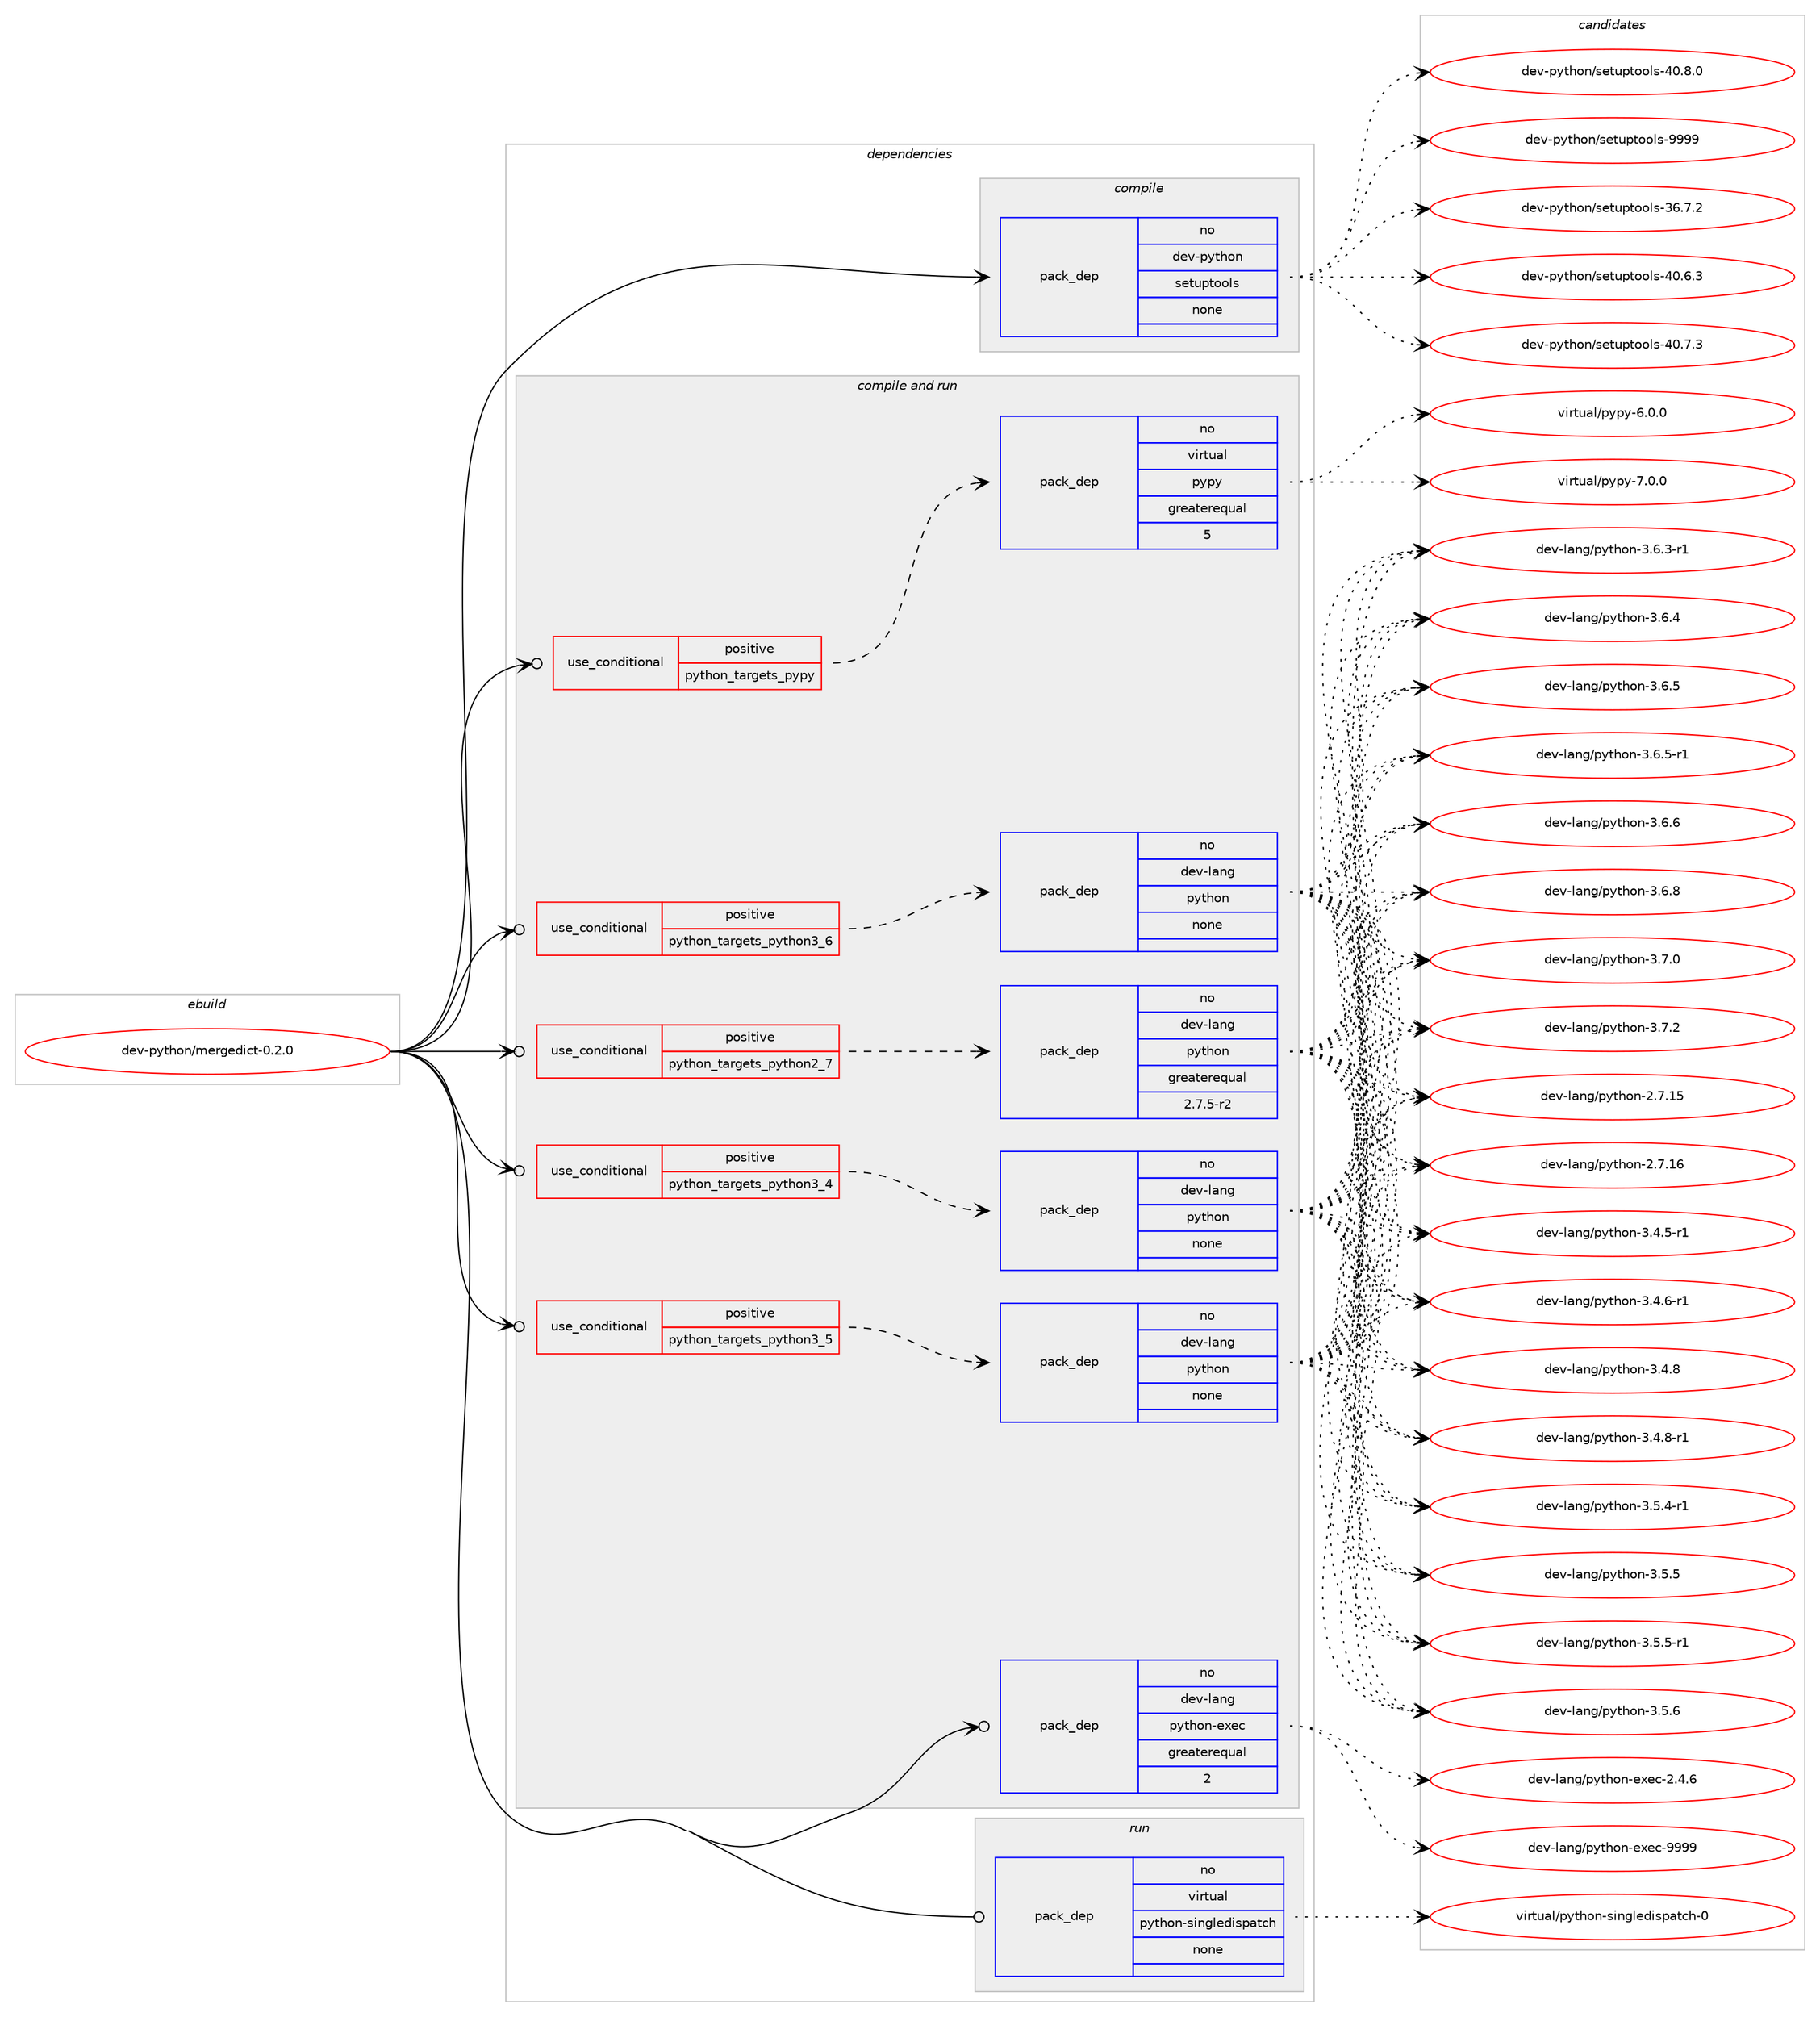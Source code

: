digraph prolog {

# *************
# Graph options
# *************

newrank=true;
concentrate=true;
compound=true;
graph [rankdir=LR,fontname=Helvetica,fontsize=10,ranksep=1.5];#, ranksep=2.5, nodesep=0.2];
edge  [arrowhead=vee];
node  [fontname=Helvetica,fontsize=10];

# **********
# The ebuild
# **********

subgraph cluster_leftcol {
color=gray;
rank=same;
label=<<i>ebuild</i>>;
id [label="dev-python/mergedict-0.2.0", color=red, width=4, href="../dev-python/mergedict-0.2.0.svg"];
}

# ****************
# The dependencies
# ****************

subgraph cluster_midcol {
color=gray;
label=<<i>dependencies</i>>;
subgraph cluster_compile {
fillcolor="#eeeeee";
style=filled;
label=<<i>compile</i>>;
subgraph pack1017950 {
dependency1418633 [label=<<TABLE BORDER="0" CELLBORDER="1" CELLSPACING="0" CELLPADDING="4" WIDTH="220"><TR><TD ROWSPAN="6" CELLPADDING="30">pack_dep</TD></TR><TR><TD WIDTH="110">no</TD></TR><TR><TD>dev-python</TD></TR><TR><TD>setuptools</TD></TR><TR><TD>none</TD></TR><TR><TD></TD></TR></TABLE>>, shape=none, color=blue];
}
id:e -> dependency1418633:w [weight=20,style="solid",arrowhead="vee"];
}
subgraph cluster_compileandrun {
fillcolor="#eeeeee";
style=filled;
label=<<i>compile and run</i>>;
subgraph cond377409 {
dependency1418634 [label=<<TABLE BORDER="0" CELLBORDER="1" CELLSPACING="0" CELLPADDING="4"><TR><TD ROWSPAN="3" CELLPADDING="10">use_conditional</TD></TR><TR><TD>positive</TD></TR><TR><TD>python_targets_pypy</TD></TR></TABLE>>, shape=none, color=red];
subgraph pack1017951 {
dependency1418635 [label=<<TABLE BORDER="0" CELLBORDER="1" CELLSPACING="0" CELLPADDING="4" WIDTH="220"><TR><TD ROWSPAN="6" CELLPADDING="30">pack_dep</TD></TR><TR><TD WIDTH="110">no</TD></TR><TR><TD>virtual</TD></TR><TR><TD>pypy</TD></TR><TR><TD>greaterequal</TD></TR><TR><TD>5</TD></TR></TABLE>>, shape=none, color=blue];
}
dependency1418634:e -> dependency1418635:w [weight=20,style="dashed",arrowhead="vee"];
}
id:e -> dependency1418634:w [weight=20,style="solid",arrowhead="odotvee"];
subgraph cond377410 {
dependency1418636 [label=<<TABLE BORDER="0" CELLBORDER="1" CELLSPACING="0" CELLPADDING="4"><TR><TD ROWSPAN="3" CELLPADDING="10">use_conditional</TD></TR><TR><TD>positive</TD></TR><TR><TD>python_targets_python2_7</TD></TR></TABLE>>, shape=none, color=red];
subgraph pack1017952 {
dependency1418637 [label=<<TABLE BORDER="0" CELLBORDER="1" CELLSPACING="0" CELLPADDING="4" WIDTH="220"><TR><TD ROWSPAN="6" CELLPADDING="30">pack_dep</TD></TR><TR><TD WIDTH="110">no</TD></TR><TR><TD>dev-lang</TD></TR><TR><TD>python</TD></TR><TR><TD>greaterequal</TD></TR><TR><TD>2.7.5-r2</TD></TR></TABLE>>, shape=none, color=blue];
}
dependency1418636:e -> dependency1418637:w [weight=20,style="dashed",arrowhead="vee"];
}
id:e -> dependency1418636:w [weight=20,style="solid",arrowhead="odotvee"];
subgraph cond377411 {
dependency1418638 [label=<<TABLE BORDER="0" CELLBORDER="1" CELLSPACING="0" CELLPADDING="4"><TR><TD ROWSPAN="3" CELLPADDING="10">use_conditional</TD></TR><TR><TD>positive</TD></TR><TR><TD>python_targets_python3_4</TD></TR></TABLE>>, shape=none, color=red];
subgraph pack1017953 {
dependency1418639 [label=<<TABLE BORDER="0" CELLBORDER="1" CELLSPACING="0" CELLPADDING="4" WIDTH="220"><TR><TD ROWSPAN="6" CELLPADDING="30">pack_dep</TD></TR><TR><TD WIDTH="110">no</TD></TR><TR><TD>dev-lang</TD></TR><TR><TD>python</TD></TR><TR><TD>none</TD></TR><TR><TD></TD></TR></TABLE>>, shape=none, color=blue];
}
dependency1418638:e -> dependency1418639:w [weight=20,style="dashed",arrowhead="vee"];
}
id:e -> dependency1418638:w [weight=20,style="solid",arrowhead="odotvee"];
subgraph cond377412 {
dependency1418640 [label=<<TABLE BORDER="0" CELLBORDER="1" CELLSPACING="0" CELLPADDING="4"><TR><TD ROWSPAN="3" CELLPADDING="10">use_conditional</TD></TR><TR><TD>positive</TD></TR><TR><TD>python_targets_python3_5</TD></TR></TABLE>>, shape=none, color=red];
subgraph pack1017954 {
dependency1418641 [label=<<TABLE BORDER="0" CELLBORDER="1" CELLSPACING="0" CELLPADDING="4" WIDTH="220"><TR><TD ROWSPAN="6" CELLPADDING="30">pack_dep</TD></TR><TR><TD WIDTH="110">no</TD></TR><TR><TD>dev-lang</TD></TR><TR><TD>python</TD></TR><TR><TD>none</TD></TR><TR><TD></TD></TR></TABLE>>, shape=none, color=blue];
}
dependency1418640:e -> dependency1418641:w [weight=20,style="dashed",arrowhead="vee"];
}
id:e -> dependency1418640:w [weight=20,style="solid",arrowhead="odotvee"];
subgraph cond377413 {
dependency1418642 [label=<<TABLE BORDER="0" CELLBORDER="1" CELLSPACING="0" CELLPADDING="4"><TR><TD ROWSPAN="3" CELLPADDING="10">use_conditional</TD></TR><TR><TD>positive</TD></TR><TR><TD>python_targets_python3_6</TD></TR></TABLE>>, shape=none, color=red];
subgraph pack1017955 {
dependency1418643 [label=<<TABLE BORDER="0" CELLBORDER="1" CELLSPACING="0" CELLPADDING="4" WIDTH="220"><TR><TD ROWSPAN="6" CELLPADDING="30">pack_dep</TD></TR><TR><TD WIDTH="110">no</TD></TR><TR><TD>dev-lang</TD></TR><TR><TD>python</TD></TR><TR><TD>none</TD></TR><TR><TD></TD></TR></TABLE>>, shape=none, color=blue];
}
dependency1418642:e -> dependency1418643:w [weight=20,style="dashed",arrowhead="vee"];
}
id:e -> dependency1418642:w [weight=20,style="solid",arrowhead="odotvee"];
subgraph pack1017956 {
dependency1418644 [label=<<TABLE BORDER="0" CELLBORDER="1" CELLSPACING="0" CELLPADDING="4" WIDTH="220"><TR><TD ROWSPAN="6" CELLPADDING="30">pack_dep</TD></TR><TR><TD WIDTH="110">no</TD></TR><TR><TD>dev-lang</TD></TR><TR><TD>python-exec</TD></TR><TR><TD>greaterequal</TD></TR><TR><TD>2</TD></TR></TABLE>>, shape=none, color=blue];
}
id:e -> dependency1418644:w [weight=20,style="solid",arrowhead="odotvee"];
}
subgraph cluster_run {
fillcolor="#eeeeee";
style=filled;
label=<<i>run</i>>;
subgraph pack1017957 {
dependency1418645 [label=<<TABLE BORDER="0" CELLBORDER="1" CELLSPACING="0" CELLPADDING="4" WIDTH="220"><TR><TD ROWSPAN="6" CELLPADDING="30">pack_dep</TD></TR><TR><TD WIDTH="110">no</TD></TR><TR><TD>virtual</TD></TR><TR><TD>python-singledispatch</TD></TR><TR><TD>none</TD></TR><TR><TD></TD></TR></TABLE>>, shape=none, color=blue];
}
id:e -> dependency1418645:w [weight=20,style="solid",arrowhead="odot"];
}
}

# **************
# The candidates
# **************

subgraph cluster_choices {
rank=same;
color=gray;
label=<<i>candidates</i>>;

subgraph choice1017950 {
color=black;
nodesep=1;
choice100101118451121211161041111104711510111611711211611111110811545515446554650 [label="dev-python/setuptools-36.7.2", color=red, width=4,href="../dev-python/setuptools-36.7.2.svg"];
choice100101118451121211161041111104711510111611711211611111110811545524846544651 [label="dev-python/setuptools-40.6.3", color=red, width=4,href="../dev-python/setuptools-40.6.3.svg"];
choice100101118451121211161041111104711510111611711211611111110811545524846554651 [label="dev-python/setuptools-40.7.3", color=red, width=4,href="../dev-python/setuptools-40.7.3.svg"];
choice100101118451121211161041111104711510111611711211611111110811545524846564648 [label="dev-python/setuptools-40.8.0", color=red, width=4,href="../dev-python/setuptools-40.8.0.svg"];
choice10010111845112121116104111110471151011161171121161111111081154557575757 [label="dev-python/setuptools-9999", color=red, width=4,href="../dev-python/setuptools-9999.svg"];
dependency1418633:e -> choice100101118451121211161041111104711510111611711211611111110811545515446554650:w [style=dotted,weight="100"];
dependency1418633:e -> choice100101118451121211161041111104711510111611711211611111110811545524846544651:w [style=dotted,weight="100"];
dependency1418633:e -> choice100101118451121211161041111104711510111611711211611111110811545524846554651:w [style=dotted,weight="100"];
dependency1418633:e -> choice100101118451121211161041111104711510111611711211611111110811545524846564648:w [style=dotted,weight="100"];
dependency1418633:e -> choice10010111845112121116104111110471151011161171121161111111081154557575757:w [style=dotted,weight="100"];
}
subgraph choice1017951 {
color=black;
nodesep=1;
choice1181051141161179710847112121112121455446484648 [label="virtual/pypy-6.0.0", color=red, width=4,href="../virtual/pypy-6.0.0.svg"];
choice1181051141161179710847112121112121455546484648 [label="virtual/pypy-7.0.0", color=red, width=4,href="../virtual/pypy-7.0.0.svg"];
dependency1418635:e -> choice1181051141161179710847112121112121455446484648:w [style=dotted,weight="100"];
dependency1418635:e -> choice1181051141161179710847112121112121455546484648:w [style=dotted,weight="100"];
}
subgraph choice1017952 {
color=black;
nodesep=1;
choice10010111845108971101034711212111610411111045504655464953 [label="dev-lang/python-2.7.15", color=red, width=4,href="../dev-lang/python-2.7.15.svg"];
choice10010111845108971101034711212111610411111045504655464954 [label="dev-lang/python-2.7.16", color=red, width=4,href="../dev-lang/python-2.7.16.svg"];
choice1001011184510897110103471121211161041111104551465246534511449 [label="dev-lang/python-3.4.5-r1", color=red, width=4,href="../dev-lang/python-3.4.5-r1.svg"];
choice1001011184510897110103471121211161041111104551465246544511449 [label="dev-lang/python-3.4.6-r1", color=red, width=4,href="../dev-lang/python-3.4.6-r1.svg"];
choice100101118451089711010347112121116104111110455146524656 [label="dev-lang/python-3.4.8", color=red, width=4,href="../dev-lang/python-3.4.8.svg"];
choice1001011184510897110103471121211161041111104551465246564511449 [label="dev-lang/python-3.4.8-r1", color=red, width=4,href="../dev-lang/python-3.4.8-r1.svg"];
choice1001011184510897110103471121211161041111104551465346524511449 [label="dev-lang/python-3.5.4-r1", color=red, width=4,href="../dev-lang/python-3.5.4-r1.svg"];
choice100101118451089711010347112121116104111110455146534653 [label="dev-lang/python-3.5.5", color=red, width=4,href="../dev-lang/python-3.5.5.svg"];
choice1001011184510897110103471121211161041111104551465346534511449 [label="dev-lang/python-3.5.5-r1", color=red, width=4,href="../dev-lang/python-3.5.5-r1.svg"];
choice100101118451089711010347112121116104111110455146534654 [label="dev-lang/python-3.5.6", color=red, width=4,href="../dev-lang/python-3.5.6.svg"];
choice1001011184510897110103471121211161041111104551465446514511449 [label="dev-lang/python-3.6.3-r1", color=red, width=4,href="../dev-lang/python-3.6.3-r1.svg"];
choice100101118451089711010347112121116104111110455146544652 [label="dev-lang/python-3.6.4", color=red, width=4,href="../dev-lang/python-3.6.4.svg"];
choice100101118451089711010347112121116104111110455146544653 [label="dev-lang/python-3.6.5", color=red, width=4,href="../dev-lang/python-3.6.5.svg"];
choice1001011184510897110103471121211161041111104551465446534511449 [label="dev-lang/python-3.6.5-r1", color=red, width=4,href="../dev-lang/python-3.6.5-r1.svg"];
choice100101118451089711010347112121116104111110455146544654 [label="dev-lang/python-3.6.6", color=red, width=4,href="../dev-lang/python-3.6.6.svg"];
choice100101118451089711010347112121116104111110455146544656 [label="dev-lang/python-3.6.8", color=red, width=4,href="../dev-lang/python-3.6.8.svg"];
choice100101118451089711010347112121116104111110455146554648 [label="dev-lang/python-3.7.0", color=red, width=4,href="../dev-lang/python-3.7.0.svg"];
choice100101118451089711010347112121116104111110455146554650 [label="dev-lang/python-3.7.2", color=red, width=4,href="../dev-lang/python-3.7.2.svg"];
dependency1418637:e -> choice10010111845108971101034711212111610411111045504655464953:w [style=dotted,weight="100"];
dependency1418637:e -> choice10010111845108971101034711212111610411111045504655464954:w [style=dotted,weight="100"];
dependency1418637:e -> choice1001011184510897110103471121211161041111104551465246534511449:w [style=dotted,weight="100"];
dependency1418637:e -> choice1001011184510897110103471121211161041111104551465246544511449:w [style=dotted,weight="100"];
dependency1418637:e -> choice100101118451089711010347112121116104111110455146524656:w [style=dotted,weight="100"];
dependency1418637:e -> choice1001011184510897110103471121211161041111104551465246564511449:w [style=dotted,weight="100"];
dependency1418637:e -> choice1001011184510897110103471121211161041111104551465346524511449:w [style=dotted,weight="100"];
dependency1418637:e -> choice100101118451089711010347112121116104111110455146534653:w [style=dotted,weight="100"];
dependency1418637:e -> choice1001011184510897110103471121211161041111104551465346534511449:w [style=dotted,weight="100"];
dependency1418637:e -> choice100101118451089711010347112121116104111110455146534654:w [style=dotted,weight="100"];
dependency1418637:e -> choice1001011184510897110103471121211161041111104551465446514511449:w [style=dotted,weight="100"];
dependency1418637:e -> choice100101118451089711010347112121116104111110455146544652:w [style=dotted,weight="100"];
dependency1418637:e -> choice100101118451089711010347112121116104111110455146544653:w [style=dotted,weight="100"];
dependency1418637:e -> choice1001011184510897110103471121211161041111104551465446534511449:w [style=dotted,weight="100"];
dependency1418637:e -> choice100101118451089711010347112121116104111110455146544654:w [style=dotted,weight="100"];
dependency1418637:e -> choice100101118451089711010347112121116104111110455146544656:w [style=dotted,weight="100"];
dependency1418637:e -> choice100101118451089711010347112121116104111110455146554648:w [style=dotted,weight="100"];
dependency1418637:e -> choice100101118451089711010347112121116104111110455146554650:w [style=dotted,weight="100"];
}
subgraph choice1017953 {
color=black;
nodesep=1;
choice10010111845108971101034711212111610411111045504655464953 [label="dev-lang/python-2.7.15", color=red, width=4,href="../dev-lang/python-2.7.15.svg"];
choice10010111845108971101034711212111610411111045504655464954 [label="dev-lang/python-2.7.16", color=red, width=4,href="../dev-lang/python-2.7.16.svg"];
choice1001011184510897110103471121211161041111104551465246534511449 [label="dev-lang/python-3.4.5-r1", color=red, width=4,href="../dev-lang/python-3.4.5-r1.svg"];
choice1001011184510897110103471121211161041111104551465246544511449 [label="dev-lang/python-3.4.6-r1", color=red, width=4,href="../dev-lang/python-3.4.6-r1.svg"];
choice100101118451089711010347112121116104111110455146524656 [label="dev-lang/python-3.4.8", color=red, width=4,href="../dev-lang/python-3.4.8.svg"];
choice1001011184510897110103471121211161041111104551465246564511449 [label="dev-lang/python-3.4.8-r1", color=red, width=4,href="../dev-lang/python-3.4.8-r1.svg"];
choice1001011184510897110103471121211161041111104551465346524511449 [label="dev-lang/python-3.5.4-r1", color=red, width=4,href="../dev-lang/python-3.5.4-r1.svg"];
choice100101118451089711010347112121116104111110455146534653 [label="dev-lang/python-3.5.5", color=red, width=4,href="../dev-lang/python-3.5.5.svg"];
choice1001011184510897110103471121211161041111104551465346534511449 [label="dev-lang/python-3.5.5-r1", color=red, width=4,href="../dev-lang/python-3.5.5-r1.svg"];
choice100101118451089711010347112121116104111110455146534654 [label="dev-lang/python-3.5.6", color=red, width=4,href="../dev-lang/python-3.5.6.svg"];
choice1001011184510897110103471121211161041111104551465446514511449 [label="dev-lang/python-3.6.3-r1", color=red, width=4,href="../dev-lang/python-3.6.3-r1.svg"];
choice100101118451089711010347112121116104111110455146544652 [label="dev-lang/python-3.6.4", color=red, width=4,href="../dev-lang/python-3.6.4.svg"];
choice100101118451089711010347112121116104111110455146544653 [label="dev-lang/python-3.6.5", color=red, width=4,href="../dev-lang/python-3.6.5.svg"];
choice1001011184510897110103471121211161041111104551465446534511449 [label="dev-lang/python-3.6.5-r1", color=red, width=4,href="../dev-lang/python-3.6.5-r1.svg"];
choice100101118451089711010347112121116104111110455146544654 [label="dev-lang/python-3.6.6", color=red, width=4,href="../dev-lang/python-3.6.6.svg"];
choice100101118451089711010347112121116104111110455146544656 [label="dev-lang/python-3.6.8", color=red, width=4,href="../dev-lang/python-3.6.8.svg"];
choice100101118451089711010347112121116104111110455146554648 [label="dev-lang/python-3.7.0", color=red, width=4,href="../dev-lang/python-3.7.0.svg"];
choice100101118451089711010347112121116104111110455146554650 [label="dev-lang/python-3.7.2", color=red, width=4,href="../dev-lang/python-3.7.2.svg"];
dependency1418639:e -> choice10010111845108971101034711212111610411111045504655464953:w [style=dotted,weight="100"];
dependency1418639:e -> choice10010111845108971101034711212111610411111045504655464954:w [style=dotted,weight="100"];
dependency1418639:e -> choice1001011184510897110103471121211161041111104551465246534511449:w [style=dotted,weight="100"];
dependency1418639:e -> choice1001011184510897110103471121211161041111104551465246544511449:w [style=dotted,weight="100"];
dependency1418639:e -> choice100101118451089711010347112121116104111110455146524656:w [style=dotted,weight="100"];
dependency1418639:e -> choice1001011184510897110103471121211161041111104551465246564511449:w [style=dotted,weight="100"];
dependency1418639:e -> choice1001011184510897110103471121211161041111104551465346524511449:w [style=dotted,weight="100"];
dependency1418639:e -> choice100101118451089711010347112121116104111110455146534653:w [style=dotted,weight="100"];
dependency1418639:e -> choice1001011184510897110103471121211161041111104551465346534511449:w [style=dotted,weight="100"];
dependency1418639:e -> choice100101118451089711010347112121116104111110455146534654:w [style=dotted,weight="100"];
dependency1418639:e -> choice1001011184510897110103471121211161041111104551465446514511449:w [style=dotted,weight="100"];
dependency1418639:e -> choice100101118451089711010347112121116104111110455146544652:w [style=dotted,weight="100"];
dependency1418639:e -> choice100101118451089711010347112121116104111110455146544653:w [style=dotted,weight="100"];
dependency1418639:e -> choice1001011184510897110103471121211161041111104551465446534511449:w [style=dotted,weight="100"];
dependency1418639:e -> choice100101118451089711010347112121116104111110455146544654:w [style=dotted,weight="100"];
dependency1418639:e -> choice100101118451089711010347112121116104111110455146544656:w [style=dotted,weight="100"];
dependency1418639:e -> choice100101118451089711010347112121116104111110455146554648:w [style=dotted,weight="100"];
dependency1418639:e -> choice100101118451089711010347112121116104111110455146554650:w [style=dotted,weight="100"];
}
subgraph choice1017954 {
color=black;
nodesep=1;
choice10010111845108971101034711212111610411111045504655464953 [label="dev-lang/python-2.7.15", color=red, width=4,href="../dev-lang/python-2.7.15.svg"];
choice10010111845108971101034711212111610411111045504655464954 [label="dev-lang/python-2.7.16", color=red, width=4,href="../dev-lang/python-2.7.16.svg"];
choice1001011184510897110103471121211161041111104551465246534511449 [label="dev-lang/python-3.4.5-r1", color=red, width=4,href="../dev-lang/python-3.4.5-r1.svg"];
choice1001011184510897110103471121211161041111104551465246544511449 [label="dev-lang/python-3.4.6-r1", color=red, width=4,href="../dev-lang/python-3.4.6-r1.svg"];
choice100101118451089711010347112121116104111110455146524656 [label="dev-lang/python-3.4.8", color=red, width=4,href="../dev-lang/python-3.4.8.svg"];
choice1001011184510897110103471121211161041111104551465246564511449 [label="dev-lang/python-3.4.8-r1", color=red, width=4,href="../dev-lang/python-3.4.8-r1.svg"];
choice1001011184510897110103471121211161041111104551465346524511449 [label="dev-lang/python-3.5.4-r1", color=red, width=4,href="../dev-lang/python-3.5.4-r1.svg"];
choice100101118451089711010347112121116104111110455146534653 [label="dev-lang/python-3.5.5", color=red, width=4,href="../dev-lang/python-3.5.5.svg"];
choice1001011184510897110103471121211161041111104551465346534511449 [label="dev-lang/python-3.5.5-r1", color=red, width=4,href="../dev-lang/python-3.5.5-r1.svg"];
choice100101118451089711010347112121116104111110455146534654 [label="dev-lang/python-3.5.6", color=red, width=4,href="../dev-lang/python-3.5.6.svg"];
choice1001011184510897110103471121211161041111104551465446514511449 [label="dev-lang/python-3.6.3-r1", color=red, width=4,href="../dev-lang/python-3.6.3-r1.svg"];
choice100101118451089711010347112121116104111110455146544652 [label="dev-lang/python-3.6.4", color=red, width=4,href="../dev-lang/python-3.6.4.svg"];
choice100101118451089711010347112121116104111110455146544653 [label="dev-lang/python-3.6.5", color=red, width=4,href="../dev-lang/python-3.6.5.svg"];
choice1001011184510897110103471121211161041111104551465446534511449 [label="dev-lang/python-3.6.5-r1", color=red, width=4,href="../dev-lang/python-3.6.5-r1.svg"];
choice100101118451089711010347112121116104111110455146544654 [label="dev-lang/python-3.6.6", color=red, width=4,href="../dev-lang/python-3.6.6.svg"];
choice100101118451089711010347112121116104111110455146544656 [label="dev-lang/python-3.6.8", color=red, width=4,href="../dev-lang/python-3.6.8.svg"];
choice100101118451089711010347112121116104111110455146554648 [label="dev-lang/python-3.7.0", color=red, width=4,href="../dev-lang/python-3.7.0.svg"];
choice100101118451089711010347112121116104111110455146554650 [label="dev-lang/python-3.7.2", color=red, width=4,href="../dev-lang/python-3.7.2.svg"];
dependency1418641:e -> choice10010111845108971101034711212111610411111045504655464953:w [style=dotted,weight="100"];
dependency1418641:e -> choice10010111845108971101034711212111610411111045504655464954:w [style=dotted,weight="100"];
dependency1418641:e -> choice1001011184510897110103471121211161041111104551465246534511449:w [style=dotted,weight="100"];
dependency1418641:e -> choice1001011184510897110103471121211161041111104551465246544511449:w [style=dotted,weight="100"];
dependency1418641:e -> choice100101118451089711010347112121116104111110455146524656:w [style=dotted,weight="100"];
dependency1418641:e -> choice1001011184510897110103471121211161041111104551465246564511449:w [style=dotted,weight="100"];
dependency1418641:e -> choice1001011184510897110103471121211161041111104551465346524511449:w [style=dotted,weight="100"];
dependency1418641:e -> choice100101118451089711010347112121116104111110455146534653:w [style=dotted,weight="100"];
dependency1418641:e -> choice1001011184510897110103471121211161041111104551465346534511449:w [style=dotted,weight="100"];
dependency1418641:e -> choice100101118451089711010347112121116104111110455146534654:w [style=dotted,weight="100"];
dependency1418641:e -> choice1001011184510897110103471121211161041111104551465446514511449:w [style=dotted,weight="100"];
dependency1418641:e -> choice100101118451089711010347112121116104111110455146544652:w [style=dotted,weight="100"];
dependency1418641:e -> choice100101118451089711010347112121116104111110455146544653:w [style=dotted,weight="100"];
dependency1418641:e -> choice1001011184510897110103471121211161041111104551465446534511449:w [style=dotted,weight="100"];
dependency1418641:e -> choice100101118451089711010347112121116104111110455146544654:w [style=dotted,weight="100"];
dependency1418641:e -> choice100101118451089711010347112121116104111110455146544656:w [style=dotted,weight="100"];
dependency1418641:e -> choice100101118451089711010347112121116104111110455146554648:w [style=dotted,weight="100"];
dependency1418641:e -> choice100101118451089711010347112121116104111110455146554650:w [style=dotted,weight="100"];
}
subgraph choice1017955 {
color=black;
nodesep=1;
choice10010111845108971101034711212111610411111045504655464953 [label="dev-lang/python-2.7.15", color=red, width=4,href="../dev-lang/python-2.7.15.svg"];
choice10010111845108971101034711212111610411111045504655464954 [label="dev-lang/python-2.7.16", color=red, width=4,href="../dev-lang/python-2.7.16.svg"];
choice1001011184510897110103471121211161041111104551465246534511449 [label="dev-lang/python-3.4.5-r1", color=red, width=4,href="../dev-lang/python-3.4.5-r1.svg"];
choice1001011184510897110103471121211161041111104551465246544511449 [label="dev-lang/python-3.4.6-r1", color=red, width=4,href="../dev-lang/python-3.4.6-r1.svg"];
choice100101118451089711010347112121116104111110455146524656 [label="dev-lang/python-3.4.8", color=red, width=4,href="../dev-lang/python-3.4.8.svg"];
choice1001011184510897110103471121211161041111104551465246564511449 [label="dev-lang/python-3.4.8-r1", color=red, width=4,href="../dev-lang/python-3.4.8-r1.svg"];
choice1001011184510897110103471121211161041111104551465346524511449 [label="dev-lang/python-3.5.4-r1", color=red, width=4,href="../dev-lang/python-3.5.4-r1.svg"];
choice100101118451089711010347112121116104111110455146534653 [label="dev-lang/python-3.5.5", color=red, width=4,href="../dev-lang/python-3.5.5.svg"];
choice1001011184510897110103471121211161041111104551465346534511449 [label="dev-lang/python-3.5.5-r1", color=red, width=4,href="../dev-lang/python-3.5.5-r1.svg"];
choice100101118451089711010347112121116104111110455146534654 [label="dev-lang/python-3.5.6", color=red, width=4,href="../dev-lang/python-3.5.6.svg"];
choice1001011184510897110103471121211161041111104551465446514511449 [label="dev-lang/python-3.6.3-r1", color=red, width=4,href="../dev-lang/python-3.6.3-r1.svg"];
choice100101118451089711010347112121116104111110455146544652 [label="dev-lang/python-3.6.4", color=red, width=4,href="../dev-lang/python-3.6.4.svg"];
choice100101118451089711010347112121116104111110455146544653 [label="dev-lang/python-3.6.5", color=red, width=4,href="../dev-lang/python-3.6.5.svg"];
choice1001011184510897110103471121211161041111104551465446534511449 [label="dev-lang/python-3.6.5-r1", color=red, width=4,href="../dev-lang/python-3.6.5-r1.svg"];
choice100101118451089711010347112121116104111110455146544654 [label="dev-lang/python-3.6.6", color=red, width=4,href="../dev-lang/python-3.6.6.svg"];
choice100101118451089711010347112121116104111110455146544656 [label="dev-lang/python-3.6.8", color=red, width=4,href="../dev-lang/python-3.6.8.svg"];
choice100101118451089711010347112121116104111110455146554648 [label="dev-lang/python-3.7.0", color=red, width=4,href="../dev-lang/python-3.7.0.svg"];
choice100101118451089711010347112121116104111110455146554650 [label="dev-lang/python-3.7.2", color=red, width=4,href="../dev-lang/python-3.7.2.svg"];
dependency1418643:e -> choice10010111845108971101034711212111610411111045504655464953:w [style=dotted,weight="100"];
dependency1418643:e -> choice10010111845108971101034711212111610411111045504655464954:w [style=dotted,weight="100"];
dependency1418643:e -> choice1001011184510897110103471121211161041111104551465246534511449:w [style=dotted,weight="100"];
dependency1418643:e -> choice1001011184510897110103471121211161041111104551465246544511449:w [style=dotted,weight="100"];
dependency1418643:e -> choice100101118451089711010347112121116104111110455146524656:w [style=dotted,weight="100"];
dependency1418643:e -> choice1001011184510897110103471121211161041111104551465246564511449:w [style=dotted,weight="100"];
dependency1418643:e -> choice1001011184510897110103471121211161041111104551465346524511449:w [style=dotted,weight="100"];
dependency1418643:e -> choice100101118451089711010347112121116104111110455146534653:w [style=dotted,weight="100"];
dependency1418643:e -> choice1001011184510897110103471121211161041111104551465346534511449:w [style=dotted,weight="100"];
dependency1418643:e -> choice100101118451089711010347112121116104111110455146534654:w [style=dotted,weight="100"];
dependency1418643:e -> choice1001011184510897110103471121211161041111104551465446514511449:w [style=dotted,weight="100"];
dependency1418643:e -> choice100101118451089711010347112121116104111110455146544652:w [style=dotted,weight="100"];
dependency1418643:e -> choice100101118451089711010347112121116104111110455146544653:w [style=dotted,weight="100"];
dependency1418643:e -> choice1001011184510897110103471121211161041111104551465446534511449:w [style=dotted,weight="100"];
dependency1418643:e -> choice100101118451089711010347112121116104111110455146544654:w [style=dotted,weight="100"];
dependency1418643:e -> choice100101118451089711010347112121116104111110455146544656:w [style=dotted,weight="100"];
dependency1418643:e -> choice100101118451089711010347112121116104111110455146554648:w [style=dotted,weight="100"];
dependency1418643:e -> choice100101118451089711010347112121116104111110455146554650:w [style=dotted,weight="100"];
}
subgraph choice1017956 {
color=black;
nodesep=1;
choice1001011184510897110103471121211161041111104510112010199455046524654 [label="dev-lang/python-exec-2.4.6", color=red, width=4,href="../dev-lang/python-exec-2.4.6.svg"];
choice10010111845108971101034711212111610411111045101120101994557575757 [label="dev-lang/python-exec-9999", color=red, width=4,href="../dev-lang/python-exec-9999.svg"];
dependency1418644:e -> choice1001011184510897110103471121211161041111104510112010199455046524654:w [style=dotted,weight="100"];
dependency1418644:e -> choice10010111845108971101034711212111610411111045101120101994557575757:w [style=dotted,weight="100"];
}
subgraph choice1017957 {
color=black;
nodesep=1;
choice11810511411611797108471121211161041111104511510511010310810110010511511297116991044548 [label="virtual/python-singledispatch-0", color=red, width=4,href="../virtual/python-singledispatch-0.svg"];
dependency1418645:e -> choice11810511411611797108471121211161041111104511510511010310810110010511511297116991044548:w [style=dotted,weight="100"];
}
}

}
